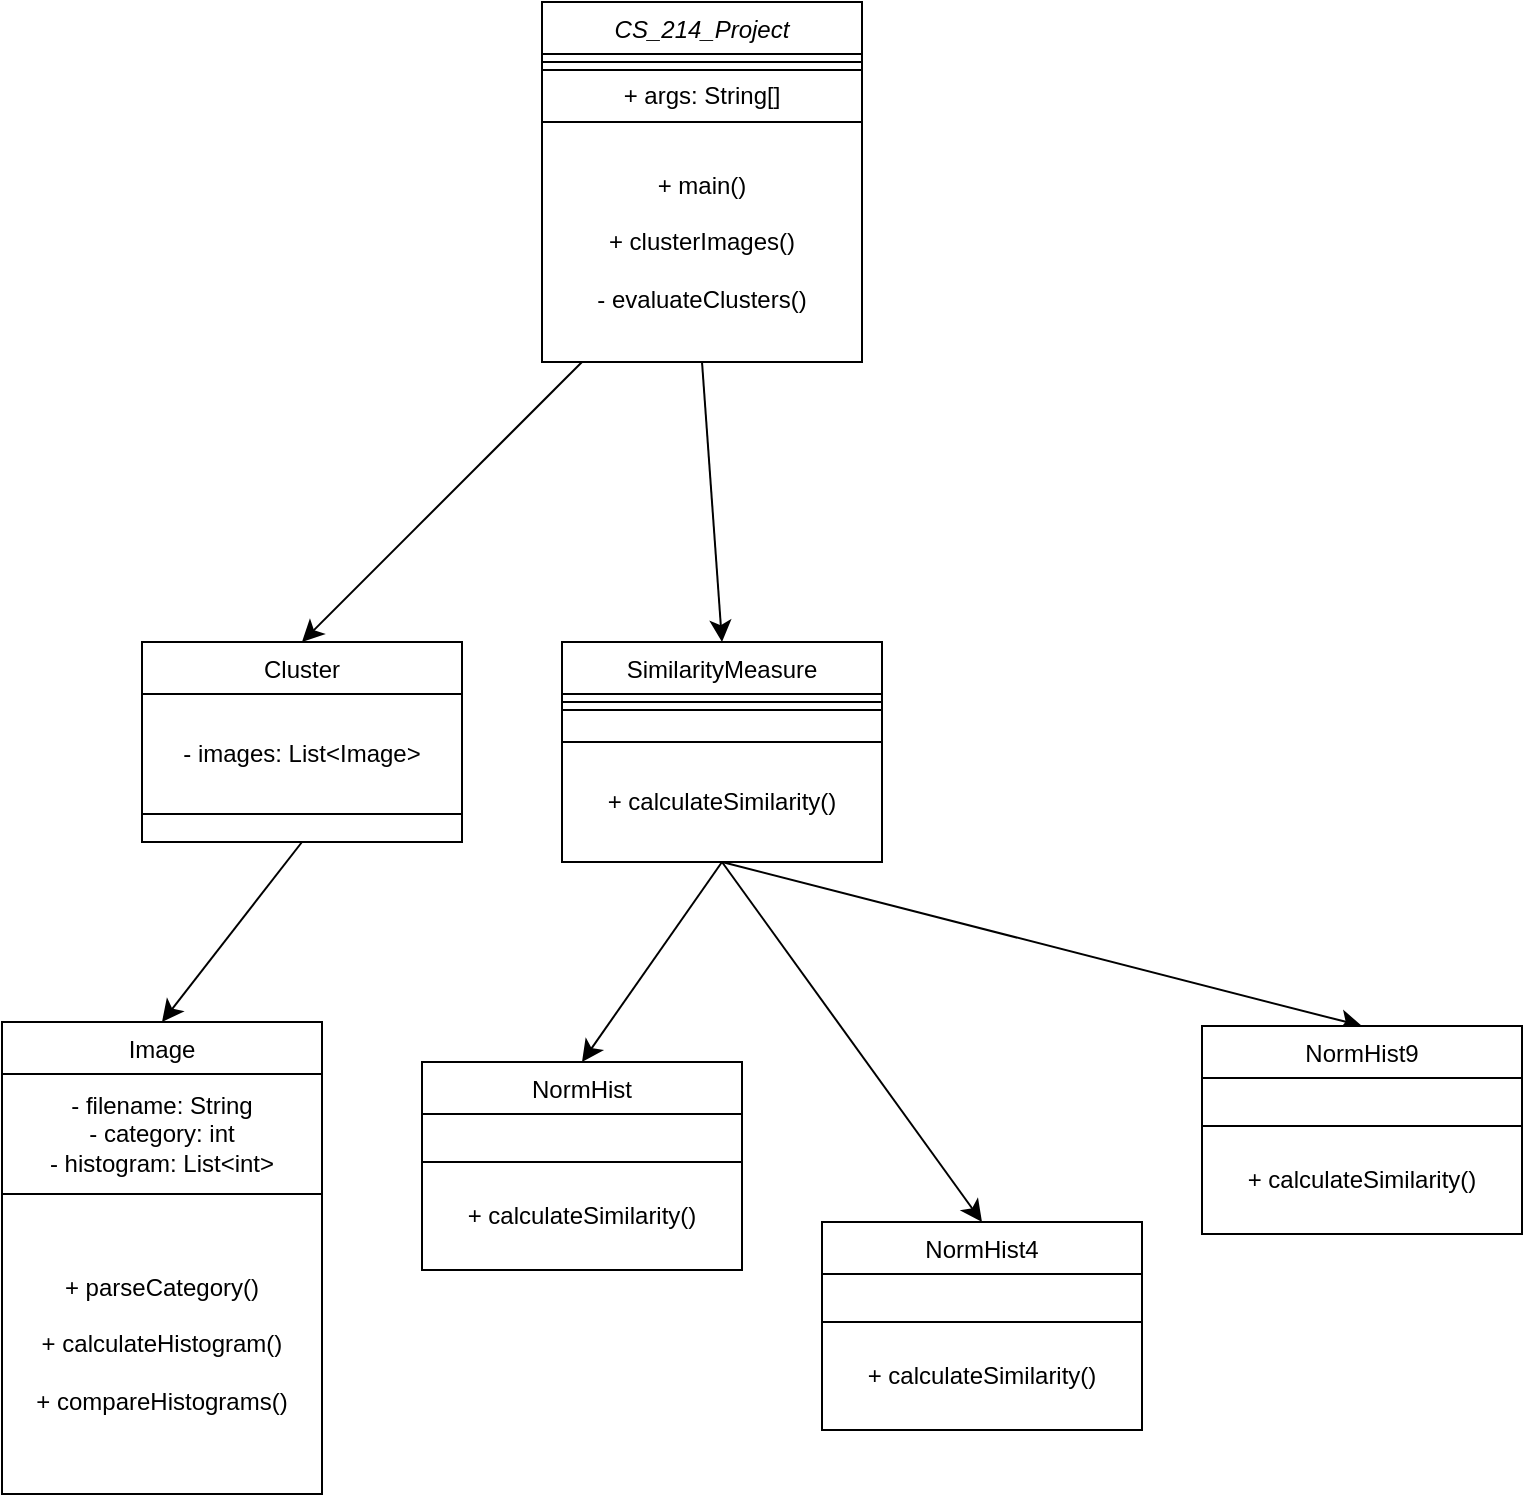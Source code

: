 <mxfile version="24.8.3">
  <diagram id="C5RBs43oDa-KdzZeNtuy" name="Page-1">
    <mxGraphModel dx="1008" dy="1112" grid="1" gridSize="10" guides="1" tooltips="1" connect="1" arrows="1" fold="1" page="1" pageScale="1" pageWidth="827" pageHeight="1169" math="0" shadow="0">
      <root>
        <mxCell id="WIyWlLk6GJQsqaUBKTNV-0" />
        <mxCell id="WIyWlLk6GJQsqaUBKTNV-1" parent="WIyWlLk6GJQsqaUBKTNV-0" />
        <mxCell id="ZmdgcVQLVebGv2Y0uhHe-28" style="edgeStyle=none;curved=1;rounded=0;orthogonalLoop=1;jettySize=auto;html=1;exitX=0.5;exitY=1;exitDx=0;exitDy=0;entryX=0.5;entryY=0;entryDx=0;entryDy=0;fontSize=12;startSize=8;endSize=8;" edge="1" parent="WIyWlLk6GJQsqaUBKTNV-1" source="zkfFHV4jXpPFQw0GAbJ--0" target="zkfFHV4jXpPFQw0GAbJ--17">
          <mxGeometry relative="1" as="geometry" />
        </mxCell>
        <mxCell id="zkfFHV4jXpPFQw0GAbJ--0" value="CS_214_Project&#xa;" style="swimlane;fontStyle=2;align=center;verticalAlign=top;childLayout=stackLayout;horizontal=1;startSize=26;horizontalStack=0;resizeParent=1;resizeLast=0;collapsible=1;marginBottom=0;rounded=0;shadow=0;strokeWidth=1;" parent="WIyWlLk6GJQsqaUBKTNV-1" vertex="1">
          <mxGeometry x="330" y="20" width="160" height="180" as="geometry">
            <mxRectangle x="230" y="140" width="160" height="26" as="alternateBounds" />
          </mxGeometry>
        </mxCell>
        <mxCell id="zkfFHV4jXpPFQw0GAbJ--4" value="" style="line;html=1;strokeWidth=1;align=left;verticalAlign=middle;spacingTop=-1;spacingLeft=3;spacingRight=3;rotatable=0;labelPosition=right;points=[];portConstraint=eastwest;" parent="zkfFHV4jXpPFQw0GAbJ--0" vertex="1">
          <mxGeometry y="26" width="160" height="8" as="geometry" />
        </mxCell>
        <mxCell id="ZmdgcVQLVebGv2Y0uhHe-1" value="+ args: String[]" style="whiteSpace=wrap;html=1;" vertex="1" parent="zkfFHV4jXpPFQw0GAbJ--0">
          <mxGeometry y="34" width="160" height="26" as="geometry" />
        </mxCell>
        <mxCell id="ZmdgcVQLVebGv2Y0uhHe-2" value="&lt;div&gt;+ main()&lt;/div&gt;&lt;div&gt;&lt;br&gt;&lt;/div&gt;&lt;div&gt;+ clusterImages()&lt;/div&gt;&lt;div&gt;&lt;br&gt;&lt;/div&gt;&lt;div&gt;- evaluateClusters()&lt;/div&gt;" style="whiteSpace=wrap;html=1;" vertex="1" parent="zkfFHV4jXpPFQw0GAbJ--0">
          <mxGeometry y="60" width="160" height="120" as="geometry" />
        </mxCell>
        <mxCell id="zkfFHV4jXpPFQw0GAbJ--6" value="Image" style="swimlane;fontStyle=0;align=center;verticalAlign=top;childLayout=stackLayout;horizontal=1;startSize=26;horizontalStack=0;resizeParent=1;resizeLast=0;collapsible=1;marginBottom=0;rounded=0;shadow=0;strokeWidth=1;" parent="WIyWlLk6GJQsqaUBKTNV-1" vertex="1">
          <mxGeometry x="60" y="530" width="160" height="236" as="geometry">
            <mxRectangle x="130" y="380" width="160" height="26" as="alternateBounds" />
          </mxGeometry>
        </mxCell>
        <mxCell id="ZmdgcVQLVebGv2Y0uhHe-3" value="- filename: String&lt;br&gt;- category: int&lt;br&gt;- histogram: List&amp;lt;int&amp;gt;" style="whiteSpace=wrap;html=1;" vertex="1" parent="zkfFHV4jXpPFQw0GAbJ--6">
          <mxGeometry y="26" width="160" height="60" as="geometry" />
        </mxCell>
        <mxCell id="ZmdgcVQLVebGv2Y0uhHe-5" value="+ parseCategory()&lt;br&gt;&lt;div&gt;&lt;br&gt;+ calculateHistogram()&lt;br&gt;&lt;br&gt;+ compareHistograms()&lt;/div&gt;" style="whiteSpace=wrap;html=1;" vertex="1" parent="zkfFHV4jXpPFQw0GAbJ--6">
          <mxGeometry y="86" width="160" height="150" as="geometry" />
        </mxCell>
        <mxCell id="ZmdgcVQLVebGv2Y0uhHe-35" style="edgeStyle=none;curved=1;rounded=0;orthogonalLoop=1;jettySize=auto;html=1;exitX=0.5;exitY=1;exitDx=0;exitDy=0;entryX=0.5;entryY=0;entryDx=0;entryDy=0;fontSize=12;startSize=8;endSize=8;" edge="1" parent="WIyWlLk6GJQsqaUBKTNV-1" source="zkfFHV4jXpPFQw0GAbJ--13" target="zkfFHV4jXpPFQw0GAbJ--6">
          <mxGeometry relative="1" as="geometry" />
        </mxCell>
        <mxCell id="zkfFHV4jXpPFQw0GAbJ--13" value="Cluster" style="swimlane;fontStyle=0;align=center;verticalAlign=top;childLayout=stackLayout;horizontal=1;startSize=26;horizontalStack=0;resizeParent=1;resizeLast=0;collapsible=1;marginBottom=0;rounded=0;shadow=0;strokeWidth=1;" parent="WIyWlLk6GJQsqaUBKTNV-1" vertex="1">
          <mxGeometry x="130" y="340" width="160" height="100" as="geometry">
            <mxRectangle x="340" y="380" width="170" height="26" as="alternateBounds" />
          </mxGeometry>
        </mxCell>
        <mxCell id="ZmdgcVQLVebGv2Y0uhHe-6" value="- images: List&amp;lt;Image&amp;gt;" style="whiteSpace=wrap;html=1;" vertex="1" parent="zkfFHV4jXpPFQw0GAbJ--13">
          <mxGeometry y="26" width="160" height="60" as="geometry" />
        </mxCell>
        <mxCell id="ZmdgcVQLVebGv2Y0uhHe-8" value="" style="whiteSpace=wrap;html=1;" vertex="1" parent="zkfFHV4jXpPFQw0GAbJ--13">
          <mxGeometry y="86" width="160" height="14" as="geometry" />
        </mxCell>
        <mxCell id="ZmdgcVQLVebGv2Y0uhHe-32" style="edgeStyle=none;curved=1;rounded=0;orthogonalLoop=1;jettySize=auto;html=1;exitX=0.5;exitY=1;exitDx=0;exitDy=0;entryX=0.5;entryY=0;entryDx=0;entryDy=0;fontSize=12;startSize=8;endSize=8;" edge="1" parent="WIyWlLk6GJQsqaUBKTNV-1" source="zkfFHV4jXpPFQw0GAbJ--17" target="ZmdgcVQLVebGv2Y0uhHe-16">
          <mxGeometry relative="1" as="geometry" />
        </mxCell>
        <mxCell id="ZmdgcVQLVebGv2Y0uhHe-33" style="edgeStyle=none;curved=1;rounded=0;orthogonalLoop=1;jettySize=auto;html=1;exitX=0.5;exitY=1;exitDx=0;exitDy=0;entryX=0.5;entryY=0;entryDx=0;entryDy=0;fontSize=12;startSize=8;endSize=8;" edge="1" parent="WIyWlLk6GJQsqaUBKTNV-1" source="zkfFHV4jXpPFQw0GAbJ--17" target="ZmdgcVQLVebGv2Y0uhHe-20">
          <mxGeometry relative="1" as="geometry" />
        </mxCell>
        <mxCell id="ZmdgcVQLVebGv2Y0uhHe-34" style="edgeStyle=none;curved=1;rounded=0;orthogonalLoop=1;jettySize=auto;html=1;exitX=0.5;exitY=1;exitDx=0;exitDy=0;entryX=0.5;entryY=0;entryDx=0;entryDy=0;fontSize=12;startSize=8;endSize=8;" edge="1" parent="WIyWlLk6GJQsqaUBKTNV-1" source="zkfFHV4jXpPFQw0GAbJ--17" target="ZmdgcVQLVebGv2Y0uhHe-23">
          <mxGeometry relative="1" as="geometry" />
        </mxCell>
        <mxCell id="zkfFHV4jXpPFQw0GAbJ--17" value="SimilarityMeasure" style="swimlane;fontStyle=0;align=center;verticalAlign=top;childLayout=stackLayout;horizontal=1;startSize=26;horizontalStack=0;resizeParent=1;resizeLast=0;collapsible=1;marginBottom=0;rounded=0;shadow=0;strokeWidth=1;" parent="WIyWlLk6GJQsqaUBKTNV-1" vertex="1">
          <mxGeometry x="340" y="340" width="160" height="110" as="geometry">
            <mxRectangle x="550" y="140" width="160" height="26" as="alternateBounds" />
          </mxGeometry>
        </mxCell>
        <mxCell id="zkfFHV4jXpPFQw0GAbJ--23" value="" style="line;html=1;strokeWidth=1;align=left;verticalAlign=middle;spacingTop=-1;spacingLeft=3;spacingRight=3;rotatable=0;labelPosition=right;points=[];portConstraint=eastwest;" parent="zkfFHV4jXpPFQw0GAbJ--17" vertex="1">
          <mxGeometry y="26" width="160" height="8" as="geometry" />
        </mxCell>
        <mxCell id="ZmdgcVQLVebGv2Y0uhHe-9" value="" style="whiteSpace=wrap;html=1;" vertex="1" parent="zkfFHV4jXpPFQw0GAbJ--17">
          <mxGeometry y="34" width="160" height="16" as="geometry" />
        </mxCell>
        <mxCell id="ZmdgcVQLVebGv2Y0uhHe-10" value="+ calculateSimilarity()" style="whiteSpace=wrap;html=1;" vertex="1" parent="zkfFHV4jXpPFQw0GAbJ--17">
          <mxGeometry y="50" width="160" height="60" as="geometry" />
        </mxCell>
        <mxCell id="ZmdgcVQLVebGv2Y0uhHe-16" value="NormHist" style="swimlane;fontStyle=0;align=center;verticalAlign=top;childLayout=stackLayout;horizontal=1;startSize=26;horizontalStack=0;resizeParent=1;resizeLast=0;collapsible=1;marginBottom=0;rounded=0;shadow=0;strokeWidth=1;" vertex="1" parent="WIyWlLk6GJQsqaUBKTNV-1">
          <mxGeometry x="270" y="550" width="160" height="104" as="geometry">
            <mxRectangle x="130" y="380" width="160" height="26" as="alternateBounds" />
          </mxGeometry>
        </mxCell>
        <mxCell id="ZmdgcVQLVebGv2Y0uhHe-17" value="" style="whiteSpace=wrap;html=1;" vertex="1" parent="ZmdgcVQLVebGv2Y0uhHe-16">
          <mxGeometry y="26" width="160" height="24" as="geometry" />
        </mxCell>
        <mxCell id="ZmdgcVQLVebGv2Y0uhHe-18" value="+ calculateSimilarity()" style="whiteSpace=wrap;html=1;" vertex="1" parent="ZmdgcVQLVebGv2Y0uhHe-16">
          <mxGeometry y="50" width="160" height="54" as="geometry" />
        </mxCell>
        <mxCell id="ZmdgcVQLVebGv2Y0uhHe-20" value="NormHist4" style="swimlane;fontStyle=0;align=center;verticalAlign=top;childLayout=stackLayout;horizontal=1;startSize=26;horizontalStack=0;resizeParent=1;resizeLast=0;collapsible=1;marginBottom=0;rounded=0;shadow=0;strokeWidth=1;" vertex="1" parent="WIyWlLk6GJQsqaUBKTNV-1">
          <mxGeometry x="470" y="630" width="160" height="104" as="geometry">
            <mxRectangle x="130" y="380" width="160" height="26" as="alternateBounds" />
          </mxGeometry>
        </mxCell>
        <mxCell id="ZmdgcVQLVebGv2Y0uhHe-21" value="" style="whiteSpace=wrap;html=1;" vertex="1" parent="ZmdgcVQLVebGv2Y0uhHe-20">
          <mxGeometry y="26" width="160" height="24" as="geometry" />
        </mxCell>
        <mxCell id="ZmdgcVQLVebGv2Y0uhHe-22" value="+ calculateSimilarity()" style="whiteSpace=wrap;html=1;" vertex="1" parent="ZmdgcVQLVebGv2Y0uhHe-20">
          <mxGeometry y="50" width="160" height="54" as="geometry" />
        </mxCell>
        <mxCell id="ZmdgcVQLVebGv2Y0uhHe-23" value="NormHist9" style="swimlane;fontStyle=0;align=center;verticalAlign=top;childLayout=stackLayout;horizontal=1;startSize=26;horizontalStack=0;resizeParent=1;resizeLast=0;collapsible=1;marginBottom=0;rounded=0;shadow=0;strokeWidth=1;" vertex="1" parent="WIyWlLk6GJQsqaUBKTNV-1">
          <mxGeometry x="660" y="532" width="160" height="104" as="geometry">
            <mxRectangle x="130" y="380" width="160" height="26" as="alternateBounds" />
          </mxGeometry>
        </mxCell>
        <mxCell id="ZmdgcVQLVebGv2Y0uhHe-24" value="" style="whiteSpace=wrap;html=1;" vertex="1" parent="ZmdgcVQLVebGv2Y0uhHe-23">
          <mxGeometry y="26" width="160" height="24" as="geometry" />
        </mxCell>
        <mxCell id="ZmdgcVQLVebGv2Y0uhHe-25" value="+ calculateSimilarity()" style="whiteSpace=wrap;html=1;" vertex="1" parent="ZmdgcVQLVebGv2Y0uhHe-23">
          <mxGeometry y="50" width="160" height="54" as="geometry" />
        </mxCell>
        <mxCell id="ZmdgcVQLVebGv2Y0uhHe-26" style="edgeStyle=none;curved=1;rounded=0;orthogonalLoop=1;jettySize=auto;html=1;entryX=0.5;entryY=0;entryDx=0;entryDy=0;fontSize=12;startSize=8;endSize=8;" edge="1" parent="WIyWlLk6GJQsqaUBKTNV-1" source="ZmdgcVQLVebGv2Y0uhHe-2" target="zkfFHV4jXpPFQw0GAbJ--13">
          <mxGeometry relative="1" as="geometry" />
        </mxCell>
      </root>
    </mxGraphModel>
  </diagram>
</mxfile>
